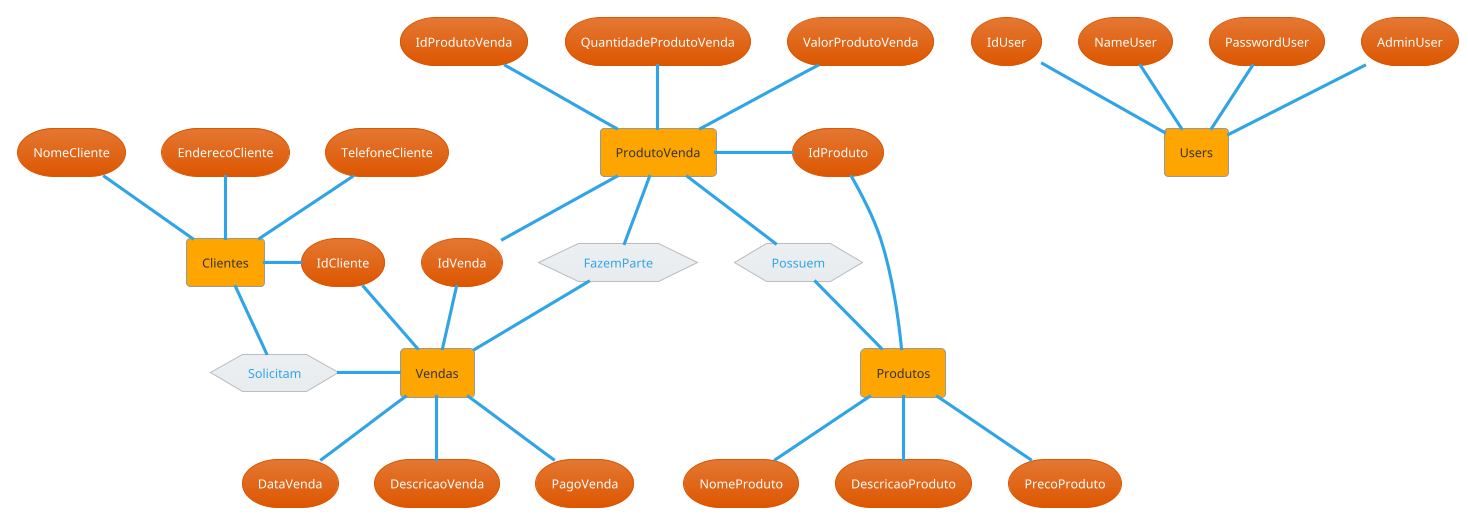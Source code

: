 @startuml
!theme cerulean

agent Users
agent Clientes
agent Produtos
agent Vendas
agent ProdutoVenda

storage IdUser
storage NameUser
storage PasswordUser
storage AdminUser

storage IdCliente
storage NomeCliente
storage EnderecoCliente
storage TelefoneCliente

storage IdProduto
storage NomeProduto
storage DescricaoProduto
storage PrecoProduto

storage IdVenda
storage DataVenda
storage DescricaoVenda
storage PagoVenda

storage IdProdutoVenda
storage QuantidadeProdutoVenda
storage ValorProdutoVenda

hexagon Possuem
hexagon Solicitam
hexagon FazemParte

IdUser -- Users
NameUser -- Users
PasswordUser -- Users
AdminUser -- Users
IdCliente -left- Clientes
NomeCliente -- Clientes
EnderecoCliente -- Clientes
TelefoneCliente -- Clientes
IdProduto -- Produtos
NomeProduto -up- Produtos
DescricaoProduto -up- Produtos
PrecoProduto -up- Produtos
IdVenda -- Vendas
IdCliente -- Vendas
DataVenda -up- Vendas
DescricaoVenda -up- Vendas
PagoVenda -up- Vendas
IdProdutoVenda -- ProdutoVenda
IdVenda -up- ProdutoVenda
IdProduto -left- ProdutoVenda
QuantidadeProdutoVenda -- ProdutoVenda
ValorProdutoVenda -- ProdutoVenda
Clientes -- Solicitam
Solicitam -right- Vendas
ProdutoVenda -- FazemParte
FazemParte-- Vendas
ProdutoVenda -- Possuem
Possuem-- Produtos

@enduml